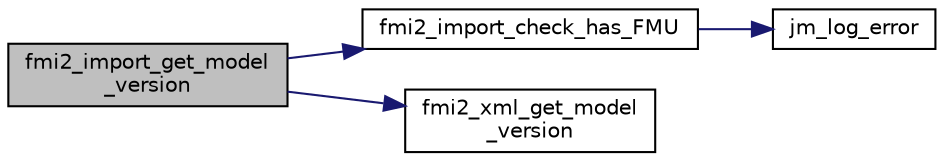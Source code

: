 digraph "fmi2_import_get_model_version"
{
  edge [fontname="Helvetica",fontsize="10",labelfontname="Helvetica",labelfontsize="10"];
  node [fontname="Helvetica",fontsize="10",shape=record];
  rankdir="LR";
  Node158 [label="fmi2_import_get_model\l_version",height=0.2,width=0.4,color="black", fillcolor="grey75", style="filled", fontcolor="black"];
  Node158 -> Node159 [color="midnightblue",fontsize="10",style="solid",fontname="Helvetica"];
  Node159 [label="fmi2_import_check_has_FMU",height=0.2,width=0.4,color="black", fillcolor="white", style="filled",URL="$d3/df2/fmi2__import_8c.html#a8081f28cd4f12875a98a03a4172dafe4"];
  Node159 -> Node160 [color="midnightblue",fontsize="10",style="solid",fontname="Helvetica"];
  Node160 [label="jm_log_error",height=0.2,width=0.4,color="black", fillcolor="white", style="filled",URL="$d6/dac/group__jm__callbacks.html#gada5096ac90f8adc61a90b76597c4ae05",tooltip="Send a error message to the logger function. See jm_log() for details. "];
  Node158 -> Node161 [color="midnightblue",fontsize="10",style="solid",fontname="Helvetica"];
  Node161 [label="fmi2_xml_get_model\l_version",height=0.2,width=0.4,color="black", fillcolor="white", style="filled",URL="$de/d1e/group__fmi2__xml__gen.html#ga96d3f498f9232c76375601ece5d8f42c"];
}
